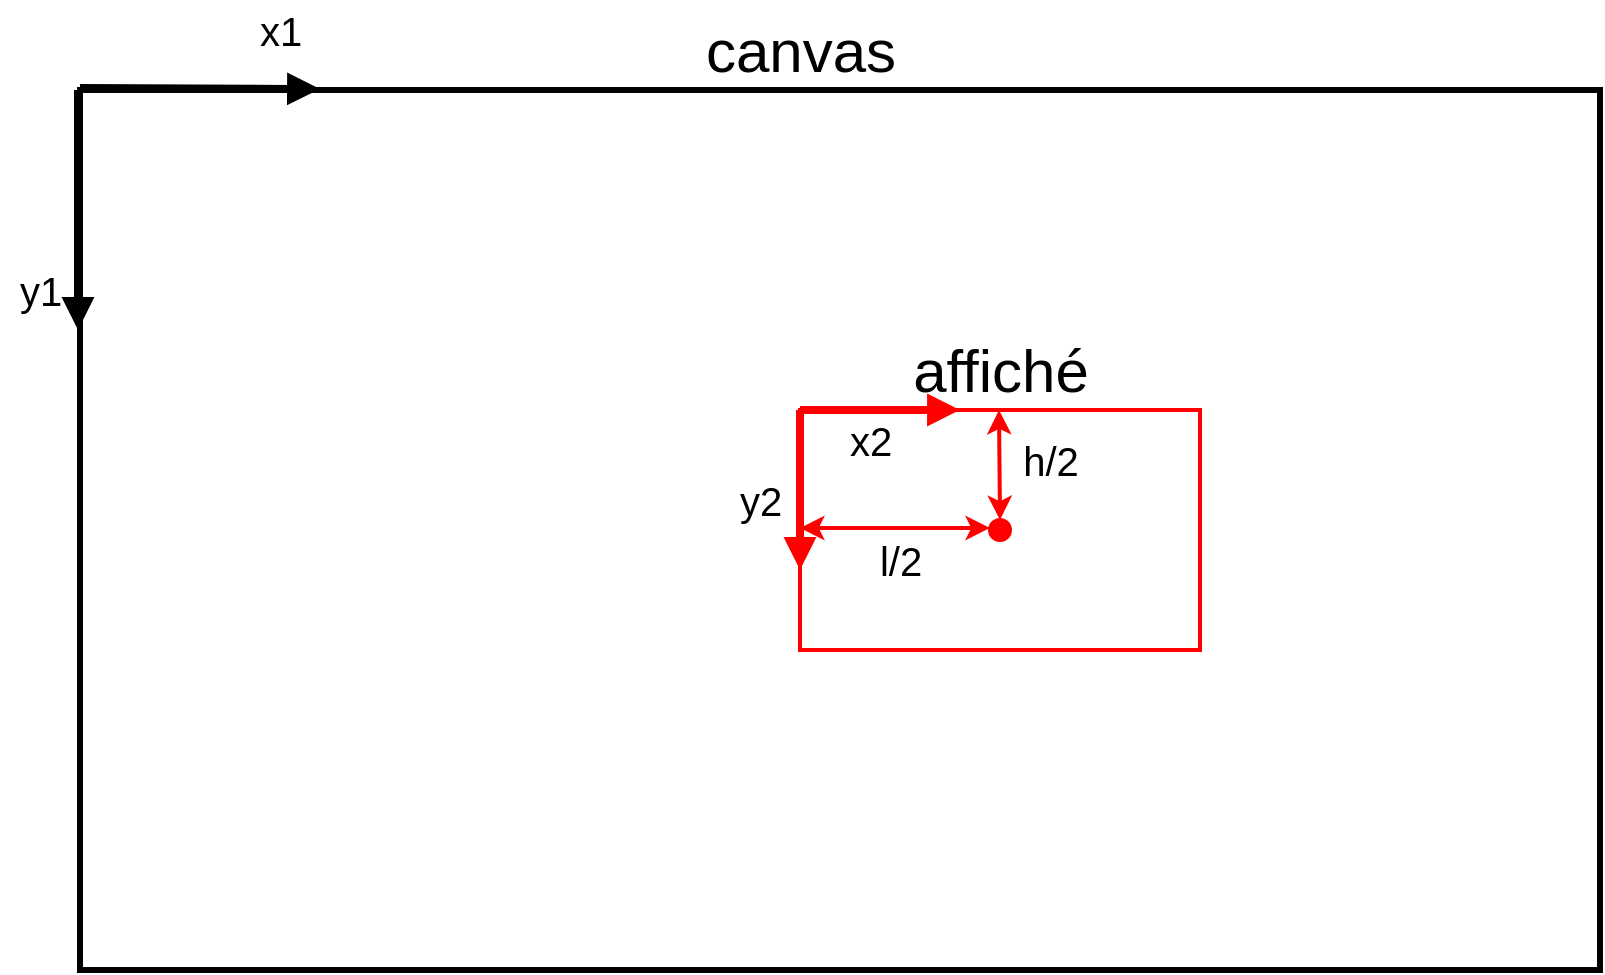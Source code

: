 <mxfile version="18.1.3" type="device"><diagram id="N23rHGkx8EeaXVkjyQB4" name="Page-1"><mxGraphModel dx="2062" dy="1076" grid="1" gridSize="10" guides="1" tooltips="1" connect="1" arrows="1" fold="1" page="1" pageScale="1" pageWidth="827" pageHeight="1169" math="0" shadow="0"><root><mxCell id="0"/><mxCell id="1" parent="0"/><mxCell id="m4ytc2DnwgpXYxSmag_0-1" value="" style="rounded=0;whiteSpace=wrap;html=1;fillColor=none;strokeWidth=3;" vertex="1" parent="1"><mxGeometry x="40" y="240" width="760" height="440" as="geometry"/></mxCell><mxCell id="m4ytc2DnwgpXYxSmag_0-2" value="" style="rounded=0;whiteSpace=wrap;html=1;strokeColor=#FF0000;strokeWidth=2;fillColor=none;" vertex="1" parent="1"><mxGeometry x="400" y="400" width="200" height="120" as="geometry"/></mxCell><mxCell id="m4ytc2DnwgpXYxSmag_0-3" value="" style="ellipse;whiteSpace=wrap;html=1;aspect=fixed;strokeColor=#FF0000;strokeWidth=2;fillColor=#FF0000;" vertex="1" parent="1"><mxGeometry x="495" y="455" width="10" height="10" as="geometry"/></mxCell><mxCell id="m4ytc2DnwgpXYxSmag_0-4" value="canvas" style="text;html=1;align=center;verticalAlign=middle;resizable=0;points=[];autosize=1;strokeColor=none;fillColor=none;fontSize=30;" vertex="1" parent="1"><mxGeometry x="345" y="200" width="110" height="40" as="geometry"/></mxCell><mxCell id="m4ytc2DnwgpXYxSmag_0-5" value="affiché" style="text;html=1;align=center;verticalAlign=middle;resizable=0;points=[];autosize=1;strokeColor=none;fillColor=none;fontSize=30;" vertex="1" parent="1"><mxGeometry x="450" y="360" width="100" height="40" as="geometry"/></mxCell><mxCell id="m4ytc2DnwgpXYxSmag_0-7" value="" style="endArrow=block;html=1;rounded=0;fontSize=30;strokeWidth=4;endFill=1;" edge="1" parent="1"><mxGeometry width="50" height="50" relative="1" as="geometry"><mxPoint x="40" y="239" as="sourcePoint"/><mxPoint x="160" y="239.5" as="targetPoint"/></mxGeometry></mxCell><mxCell id="m4ytc2DnwgpXYxSmag_0-8" value="x1" style="text;html=1;align=center;verticalAlign=middle;resizable=0;points=[];autosize=1;strokeColor=none;fillColor=none;fontSize=20;" vertex="1" parent="1"><mxGeometry x="120" y="195" width="40" height="30" as="geometry"/></mxCell><mxCell id="m4ytc2DnwgpXYxSmag_0-9" value="" style="endArrow=block;html=1;rounded=0;fontSize=30;strokeWidth=4;endFill=1;" edge="1" parent="1"><mxGeometry width="50" height="50" relative="1" as="geometry"><mxPoint x="39" y="240" as="sourcePoint"/><mxPoint x="39" y="360" as="targetPoint"/></mxGeometry></mxCell><mxCell id="m4ytc2DnwgpXYxSmag_0-10" value="y1" style="text;html=1;align=center;verticalAlign=middle;resizable=0;points=[];autosize=1;strokeColor=none;fillColor=none;fontSize=20;" vertex="1" parent="1"><mxGeometry y="325" width="40" height="30" as="geometry"/></mxCell><mxCell id="m4ytc2DnwgpXYxSmag_0-11" value="" style="endArrow=block;html=1;rounded=0;fontSize=24;strokeWidth=4;endFill=1;strokeColor=#FF0000;" edge="1" parent="1"><mxGeometry width="50" height="50" relative="1" as="geometry"><mxPoint x="400" y="400" as="sourcePoint"/><mxPoint x="400" y="480" as="targetPoint"/></mxGeometry></mxCell><mxCell id="m4ytc2DnwgpXYxSmag_0-12" value="" style="endArrow=block;html=1;rounded=0;fontSize=24;strokeWidth=4;endFill=1;strokeColor=#FF0000;" edge="1" parent="1"><mxGeometry width="50" height="50" relative="1" as="geometry"><mxPoint x="400" y="400" as="sourcePoint"/><mxPoint x="480" y="400" as="targetPoint"/></mxGeometry></mxCell><mxCell id="m4ytc2DnwgpXYxSmag_0-13" value="x2" style="text;html=1;align=center;verticalAlign=middle;resizable=0;points=[];autosize=1;strokeColor=none;fillColor=none;fontSize=20;" vertex="1" parent="1"><mxGeometry x="415" y="400" width="40" height="30" as="geometry"/></mxCell><mxCell id="m4ytc2DnwgpXYxSmag_0-14" value="y2" style="text;html=1;align=center;verticalAlign=middle;resizable=0;points=[];autosize=1;strokeColor=none;fillColor=none;fontSize=20;" vertex="1" parent="1"><mxGeometry x="360" y="430" width="40" height="30" as="geometry"/></mxCell><mxCell id="m4ytc2DnwgpXYxSmag_0-15" value="" style="endArrow=classic;startArrow=classic;html=1;rounded=0;fontSize=20;strokeColor=#FF0000;strokeWidth=2;" edge="1" parent="1"><mxGeometry width="50" height="50" relative="1" as="geometry"><mxPoint x="495" y="459" as="sourcePoint"/><mxPoint x="400" y="459" as="targetPoint"/></mxGeometry></mxCell><mxCell id="m4ytc2DnwgpXYxSmag_0-16" value="" style="endArrow=classic;startArrow=classic;html=1;rounded=0;fontSize=20;strokeColor=#FF0000;strokeWidth=2;entryX=0.5;entryY=0;entryDx=0;entryDy=0;" edge="1" parent="1" target="m4ytc2DnwgpXYxSmag_0-3"><mxGeometry width="50" height="50" relative="1" as="geometry"><mxPoint x="499.5" y="400" as="sourcePoint"/><mxPoint x="499.5" y="450" as="targetPoint"/></mxGeometry></mxCell><mxCell id="m4ytc2DnwgpXYxSmag_0-17" value="h/2" style="text;html=1;align=center;verticalAlign=middle;resizable=0;points=[];autosize=1;strokeColor=none;fillColor=none;fontSize=20;" vertex="1" parent="1"><mxGeometry x="505" y="410" width="40" height="30" as="geometry"/></mxCell><mxCell id="m4ytc2DnwgpXYxSmag_0-18" value="l/2" style="text;html=1;align=center;verticalAlign=middle;resizable=0;points=[];autosize=1;strokeColor=none;fillColor=none;fontSize=20;" vertex="1" parent="1"><mxGeometry x="430" y="460" width="40" height="30" as="geometry"/></mxCell></root></mxGraphModel></diagram></mxfile>